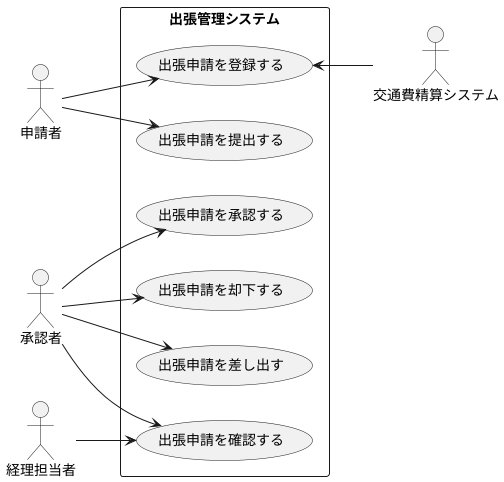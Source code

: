 @startuml 例題2-1
left to right direction
actor 申請者
actor 承認者 
actor 経理担当者 
actor 交通費精算システム 

rectangle 出張管理システム {
usecase 出張申請を登録する
usecase 出張申請を提出する
usecase 出張申請を承認する
usecase 出張申請を却下する
usecase 出張申請を差し出す
usecase 出張申請を確認する

}
出張申請を登録する <-- 交通費精算システム
申請者 --> 出張申請を登録する
申請者 --> 出張申請を提出する
承認者 --> 出張申請を承認する
承認者 --> 出張申請を却下する
承認者 --> 出張申請を差し出す
承認者 --> 出張申請を確認する
経理担当者 --> 出張申請を確認する
@enduml